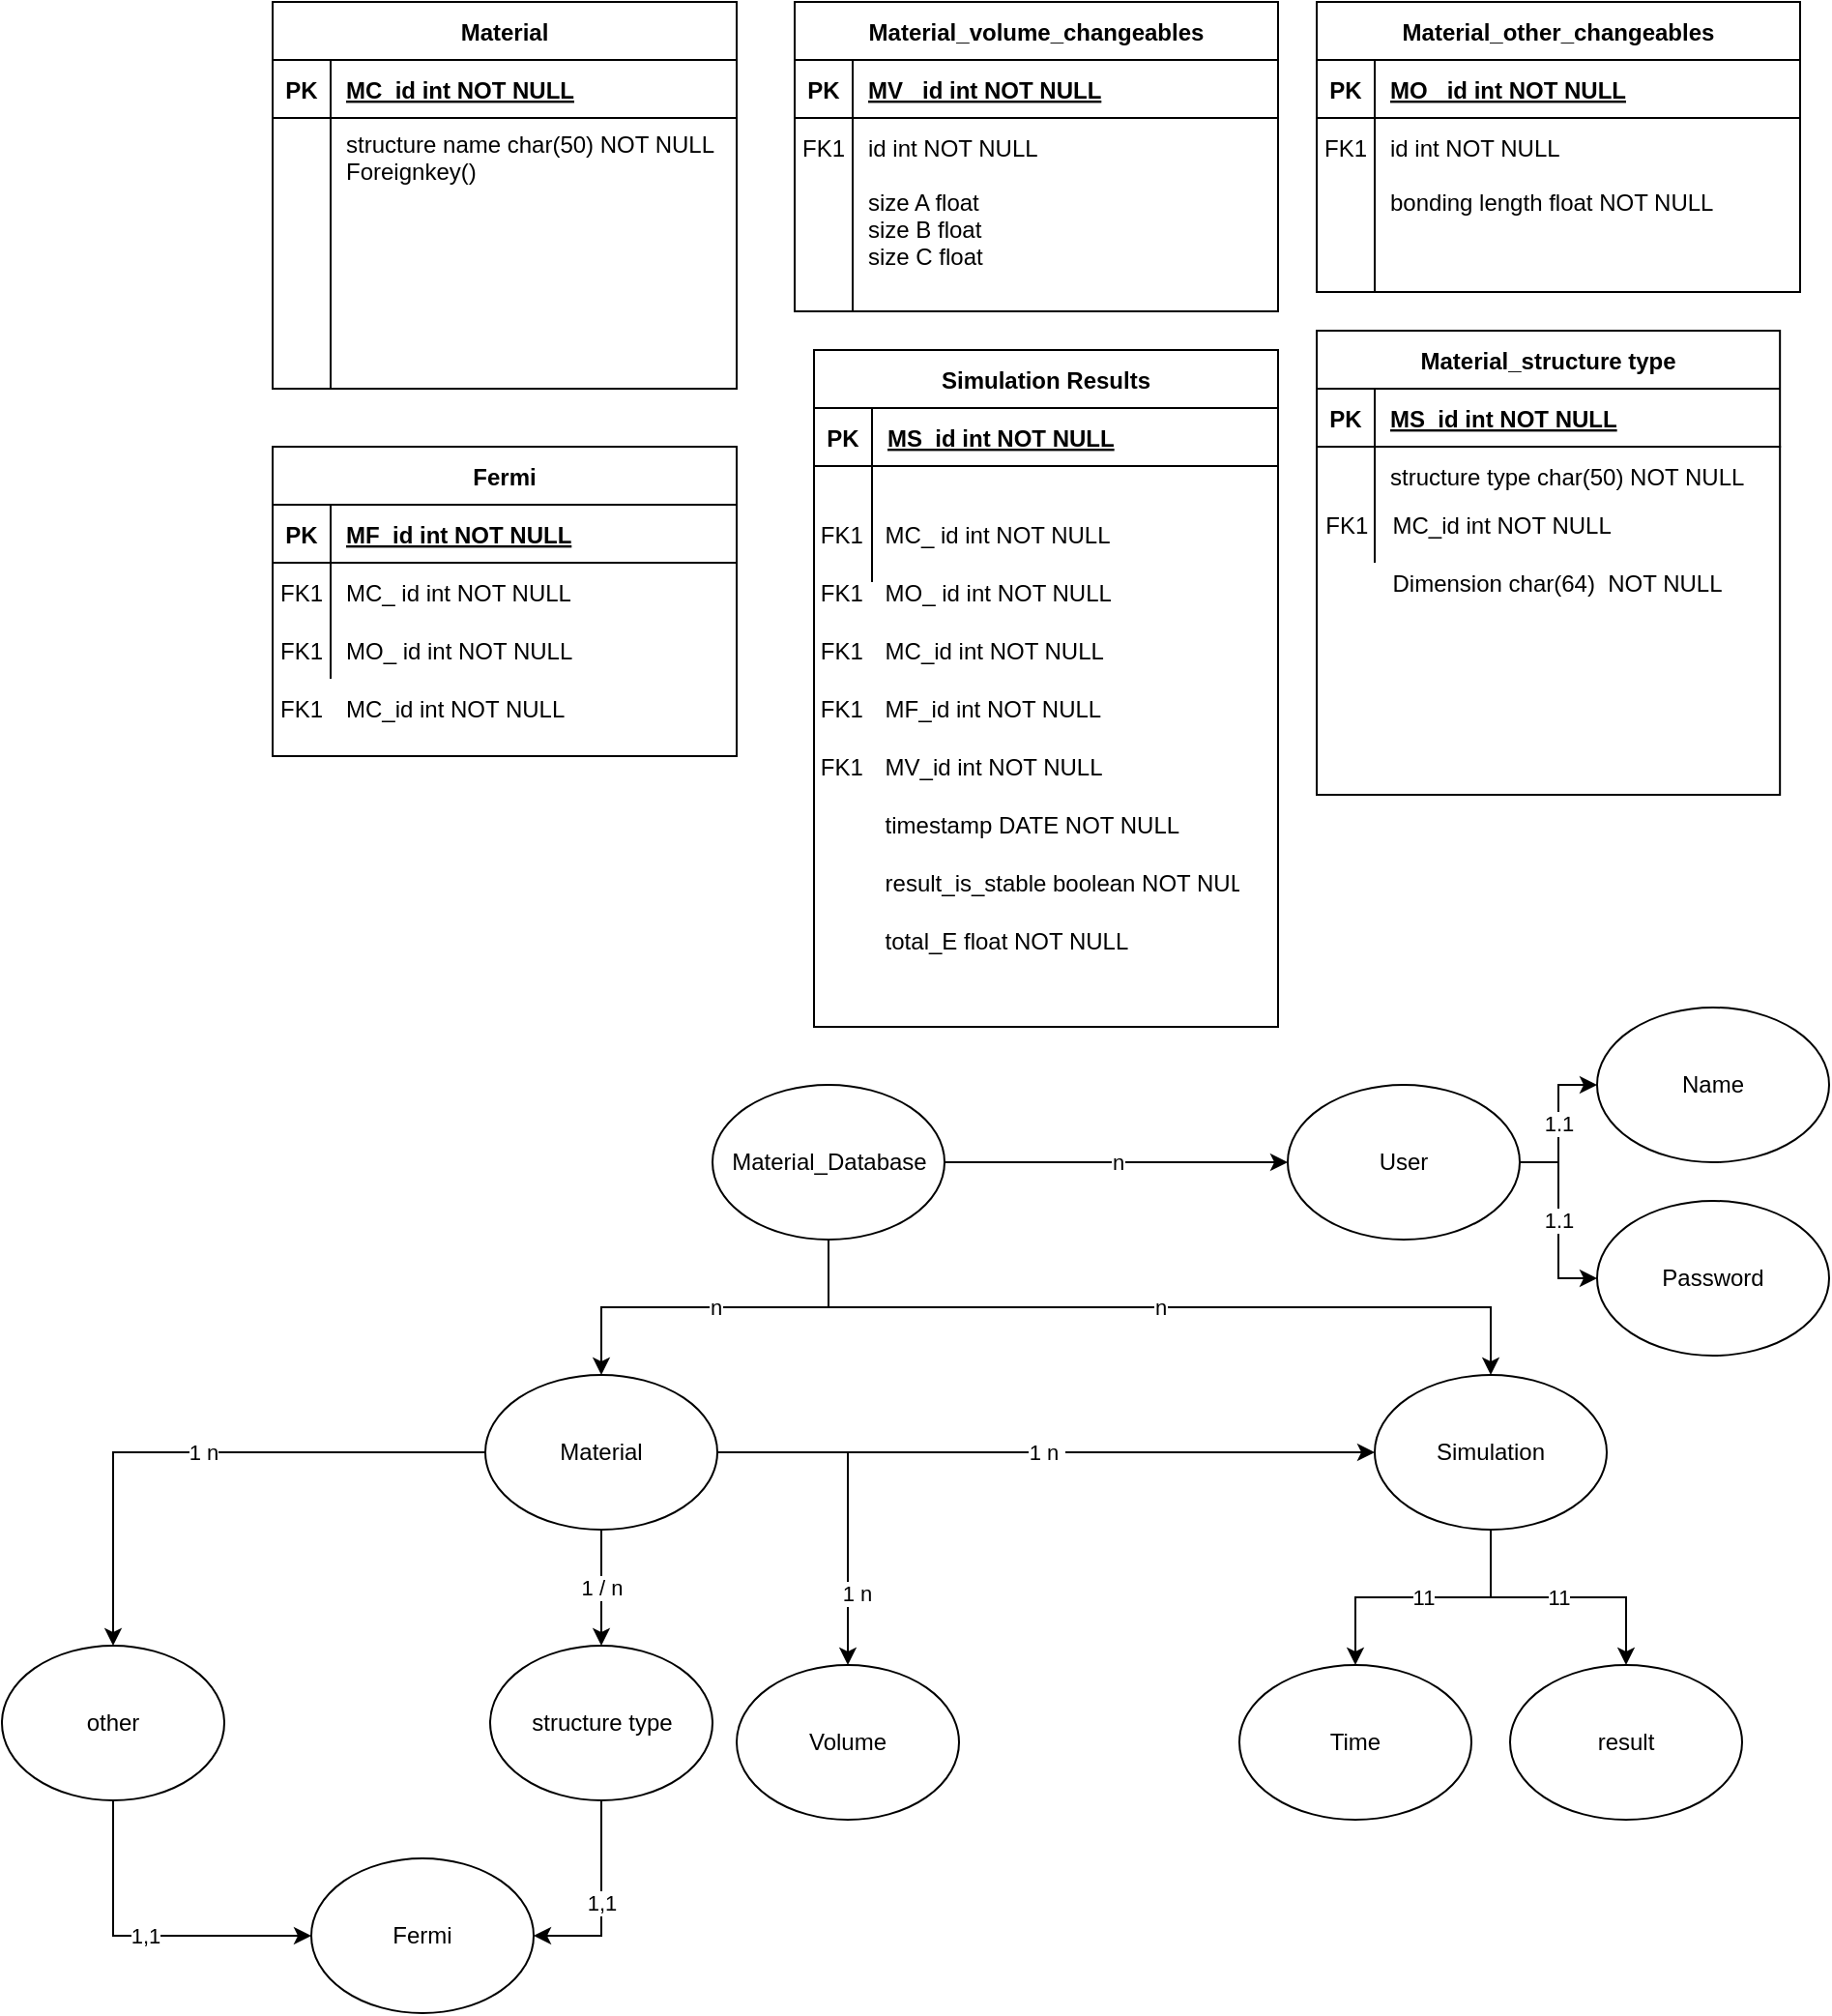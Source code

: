 <mxfile version="14.2.9" type="github">
  <diagram id="R2lEEEUBdFMjLlhIrx00" name="Page-1">
    <mxGraphModel dx="2272" dy="762" grid="1" gridSize="10" guides="1" tooltips="1" connect="1" arrows="1" fold="1" page="1" pageScale="1" pageWidth="850" pageHeight="1100" math="0" shadow="0" extFonts="Permanent Marker^https://fonts.googleapis.com/css?family=Permanent+Marker">
      <root>
        <mxCell id="0" />
        <mxCell id="1" parent="0" />
        <mxCell id="C-vyLk0tnHw3VtMMgP7b-2" value="Material_volume_changeables" style="shape=table;startSize=30;container=1;collapsible=1;childLayout=tableLayout;fixedRows=1;rowLines=0;fontStyle=1;align=center;resizeLast=1;" parent="1" vertex="1">
          <mxGeometry x="310" y="60" width="250" height="160" as="geometry" />
        </mxCell>
        <mxCell id="C-vyLk0tnHw3VtMMgP7b-3" value="" style="shape=partialRectangle;collapsible=0;dropTarget=0;pointerEvents=0;fillColor=none;points=[[0,0.5],[1,0.5]];portConstraint=eastwest;top=0;left=0;right=0;bottom=1;" parent="C-vyLk0tnHw3VtMMgP7b-2" vertex="1">
          <mxGeometry y="30" width="250" height="30" as="geometry" />
        </mxCell>
        <mxCell id="C-vyLk0tnHw3VtMMgP7b-4" value="PK" style="shape=partialRectangle;overflow=hidden;connectable=0;fillColor=none;top=0;left=0;bottom=0;right=0;fontStyle=1;" parent="C-vyLk0tnHw3VtMMgP7b-3" vertex="1">
          <mxGeometry width="30" height="30" as="geometry" />
        </mxCell>
        <mxCell id="C-vyLk0tnHw3VtMMgP7b-5" value="MV_ id int NOT NULL " style="shape=partialRectangle;overflow=hidden;connectable=0;fillColor=none;top=0;left=0;bottom=0;right=0;align=left;spacingLeft=6;fontStyle=5;" parent="C-vyLk0tnHw3VtMMgP7b-3" vertex="1">
          <mxGeometry x="30" width="220" height="30" as="geometry" />
        </mxCell>
        <mxCell id="C-vyLk0tnHw3VtMMgP7b-6" value="" style="shape=partialRectangle;collapsible=0;dropTarget=0;pointerEvents=0;fillColor=none;points=[[0,0.5],[1,0.5]];portConstraint=eastwest;top=0;left=0;right=0;bottom=0;" parent="C-vyLk0tnHw3VtMMgP7b-2" vertex="1">
          <mxGeometry y="60" width="250" height="30" as="geometry" />
        </mxCell>
        <mxCell id="C-vyLk0tnHw3VtMMgP7b-7" value="FK1" style="shape=partialRectangle;overflow=hidden;connectable=0;fillColor=none;top=0;left=0;bottom=0;right=0;" parent="C-vyLk0tnHw3VtMMgP7b-6" vertex="1">
          <mxGeometry width="30" height="30" as="geometry" />
        </mxCell>
        <mxCell id="C-vyLk0tnHw3VtMMgP7b-8" value="id int NOT NULL" style="shape=partialRectangle;overflow=hidden;connectable=0;fillColor=none;top=0;left=0;bottom=0;right=0;align=left;spacingLeft=6;" parent="C-vyLk0tnHw3VtMMgP7b-6" vertex="1">
          <mxGeometry x="30" width="220" height="30" as="geometry" />
        </mxCell>
        <mxCell id="C-vyLk0tnHw3VtMMgP7b-9" value="" style="shape=partialRectangle;collapsible=0;dropTarget=0;pointerEvents=0;fillColor=none;points=[[0,0.5],[1,0.5]];portConstraint=eastwest;top=0;left=0;right=0;bottom=0;" parent="C-vyLk0tnHw3VtMMgP7b-2" vertex="1">
          <mxGeometry y="90" width="250" height="70" as="geometry" />
        </mxCell>
        <mxCell id="C-vyLk0tnHw3VtMMgP7b-10" value="" style="shape=partialRectangle;overflow=hidden;connectable=0;fillColor=none;top=0;left=0;bottom=0;right=0;" parent="C-vyLk0tnHw3VtMMgP7b-9" vertex="1">
          <mxGeometry width="30" height="70" as="geometry" />
        </mxCell>
        <mxCell id="C-vyLk0tnHw3VtMMgP7b-11" value="size A float &#xa;size B float&#xa;size C float " style="shape=partialRectangle;overflow=hidden;connectable=0;fillColor=none;top=0;left=0;bottom=0;right=0;align=left;spacingLeft=6;verticalAlign=top;" parent="C-vyLk0tnHw3VtMMgP7b-9" vertex="1">
          <mxGeometry x="30" width="220" height="70" as="geometry" />
        </mxCell>
        <mxCell id="C-vyLk0tnHw3VtMMgP7b-13" value="Fermi" style="shape=table;startSize=30;container=1;collapsible=1;childLayout=tableLayout;fixedRows=1;rowLines=0;fontStyle=1;align=center;resizeLast=1;" parent="1" vertex="1">
          <mxGeometry x="40" y="290" width="240" height="160" as="geometry" />
        </mxCell>
        <mxCell id="C-vyLk0tnHw3VtMMgP7b-14" value="" style="shape=partialRectangle;collapsible=0;dropTarget=0;pointerEvents=0;fillColor=none;points=[[0,0.5],[1,0.5]];portConstraint=eastwest;top=0;left=0;right=0;bottom=1;" parent="C-vyLk0tnHw3VtMMgP7b-13" vertex="1">
          <mxGeometry y="30" width="240" height="30" as="geometry" />
        </mxCell>
        <mxCell id="C-vyLk0tnHw3VtMMgP7b-15" value="PK" style="shape=partialRectangle;overflow=hidden;connectable=0;fillColor=none;top=0;left=0;bottom=0;right=0;fontStyle=1;" parent="C-vyLk0tnHw3VtMMgP7b-14" vertex="1">
          <mxGeometry width="30" height="30" as="geometry" />
        </mxCell>
        <mxCell id="C-vyLk0tnHw3VtMMgP7b-16" value="MF_id int NOT NULL " style="shape=partialRectangle;overflow=hidden;connectable=0;fillColor=none;top=0;left=0;bottom=0;right=0;align=left;spacingLeft=6;fontStyle=5;" parent="C-vyLk0tnHw3VtMMgP7b-14" vertex="1">
          <mxGeometry x="30" width="210" height="30" as="geometry" />
        </mxCell>
        <mxCell id="C-vyLk0tnHw3VtMMgP7b-17" value="" style="shape=partialRectangle;collapsible=0;dropTarget=0;pointerEvents=0;fillColor=none;points=[[0,0.5],[1,0.5]];portConstraint=eastwest;top=0;left=0;right=0;bottom=0;" parent="C-vyLk0tnHw3VtMMgP7b-13" vertex="1">
          <mxGeometry y="60" width="240" height="30" as="geometry" />
        </mxCell>
        <mxCell id="C-vyLk0tnHw3VtMMgP7b-18" value="FK1" style="shape=partialRectangle;overflow=hidden;connectable=0;fillColor=none;top=0;left=0;bottom=0;right=0;" parent="C-vyLk0tnHw3VtMMgP7b-17" vertex="1">
          <mxGeometry width="30" height="30" as="geometry" />
        </mxCell>
        <mxCell id="C-vyLk0tnHw3VtMMgP7b-19" value="MC_ id int NOT NULL" style="shape=partialRectangle;overflow=hidden;connectable=0;fillColor=none;top=0;left=0;bottom=0;right=0;align=left;spacingLeft=6;" parent="C-vyLk0tnHw3VtMMgP7b-17" vertex="1">
          <mxGeometry x="30" width="210" height="30" as="geometry" />
        </mxCell>
        <mxCell id="C-vyLk0tnHw3VtMMgP7b-20" value="" style="shape=partialRectangle;collapsible=0;dropTarget=0;pointerEvents=0;fillColor=none;points=[[0,0.5],[1,0.5]];portConstraint=eastwest;top=0;left=0;right=0;bottom=0;" parent="C-vyLk0tnHw3VtMMgP7b-13" vertex="1">
          <mxGeometry y="90" width="240" height="30" as="geometry" />
        </mxCell>
        <mxCell id="C-vyLk0tnHw3VtMMgP7b-21" value="" style="shape=partialRectangle;overflow=hidden;connectable=0;fillColor=none;top=0;left=0;bottom=0;right=0;" parent="C-vyLk0tnHw3VtMMgP7b-20" vertex="1">
          <mxGeometry width="30" height="30" as="geometry" />
        </mxCell>
        <mxCell id="C-vyLk0tnHw3VtMMgP7b-22" value="MO_ id int NOT NULL" style="shape=partialRectangle;overflow=hidden;connectable=0;fillColor=none;top=0;left=0;bottom=0;right=0;align=left;spacingLeft=6;" parent="C-vyLk0tnHw3VtMMgP7b-20" vertex="1">
          <mxGeometry x="30" width="210" height="30" as="geometry" />
        </mxCell>
        <mxCell id="C-vyLk0tnHw3VtMMgP7b-23" value="Material" style="shape=table;startSize=30;container=1;collapsible=1;childLayout=tableLayout;fixedRows=1;rowLines=0;fontStyle=1;align=center;resizeLast=1;" parent="1" vertex="1">
          <mxGeometry x="40" y="60" width="240" height="200" as="geometry" />
        </mxCell>
        <mxCell id="C-vyLk0tnHw3VtMMgP7b-24" value="" style="shape=partialRectangle;collapsible=0;dropTarget=0;pointerEvents=0;fillColor=none;points=[[0,0.5],[1,0.5]];portConstraint=eastwest;top=0;left=0;right=0;bottom=1;" parent="C-vyLk0tnHw3VtMMgP7b-23" vertex="1">
          <mxGeometry y="30" width="240" height="30" as="geometry" />
        </mxCell>
        <mxCell id="C-vyLk0tnHw3VtMMgP7b-25" value="PK" style="shape=partialRectangle;overflow=hidden;connectable=0;fillColor=none;top=0;left=0;bottom=0;right=0;fontStyle=1;" parent="C-vyLk0tnHw3VtMMgP7b-24" vertex="1">
          <mxGeometry width="30" height="30" as="geometry" />
        </mxCell>
        <mxCell id="C-vyLk0tnHw3VtMMgP7b-26" value="MC_id int NOT NULL " style="shape=partialRectangle;overflow=hidden;connectable=0;fillColor=none;top=0;left=0;bottom=0;right=0;align=left;spacingLeft=6;fontStyle=5;" parent="C-vyLk0tnHw3VtMMgP7b-24" vertex="1">
          <mxGeometry x="30" width="210" height="30" as="geometry" />
        </mxCell>
        <mxCell id="C-vyLk0tnHw3VtMMgP7b-27" value="" style="shape=partialRectangle;collapsible=0;dropTarget=0;pointerEvents=0;fillColor=none;points=[[0,0.5],[1,0.5]];portConstraint=eastwest;top=0;left=0;right=0;bottom=0;" parent="C-vyLk0tnHw3VtMMgP7b-23" vertex="1">
          <mxGeometry y="60" width="240" height="140" as="geometry" />
        </mxCell>
        <mxCell id="C-vyLk0tnHw3VtMMgP7b-28" value="" style="shape=partialRectangle;overflow=hidden;connectable=0;fillColor=none;top=0;left=0;bottom=0;right=0;" parent="C-vyLk0tnHw3VtMMgP7b-27" vertex="1">
          <mxGeometry width="30" height="140" as="geometry" />
        </mxCell>
        <mxCell id="C-vyLk0tnHw3VtMMgP7b-29" value="structure name char(50) NOT NULL&#xa;Foreignkey()&#xa;&#xa;" style="shape=partialRectangle;overflow=hidden;connectable=0;fillColor=none;top=0;left=0;bottom=0;right=0;align=left;spacingLeft=6;verticalAlign=top;" parent="C-vyLk0tnHw3VtMMgP7b-27" vertex="1">
          <mxGeometry x="30" width="210" height="140" as="geometry" />
        </mxCell>
        <mxCell id="v9vL_RGr1yaiKwniNfNM-2" value="Material_other_changeables" style="shape=table;startSize=30;container=1;collapsible=1;childLayout=tableLayout;fixedRows=1;rowLines=0;fontStyle=1;align=center;resizeLast=1;" vertex="1" parent="1">
          <mxGeometry x="580" y="60" width="250" height="150" as="geometry" />
        </mxCell>
        <mxCell id="v9vL_RGr1yaiKwniNfNM-3" value="" style="shape=partialRectangle;collapsible=0;dropTarget=0;pointerEvents=0;fillColor=none;points=[[0,0.5],[1,0.5]];portConstraint=eastwest;top=0;left=0;right=0;bottom=1;" vertex="1" parent="v9vL_RGr1yaiKwniNfNM-2">
          <mxGeometry y="30" width="250" height="30" as="geometry" />
        </mxCell>
        <mxCell id="v9vL_RGr1yaiKwniNfNM-4" value="PK" style="shape=partialRectangle;overflow=hidden;connectable=0;fillColor=none;top=0;left=0;bottom=0;right=0;fontStyle=1;" vertex="1" parent="v9vL_RGr1yaiKwniNfNM-3">
          <mxGeometry width="30" height="30" as="geometry" />
        </mxCell>
        <mxCell id="v9vL_RGr1yaiKwniNfNM-5" value="MO_ id int NOT NULL " style="shape=partialRectangle;overflow=hidden;connectable=0;fillColor=none;top=0;left=0;bottom=0;right=0;align=left;spacingLeft=6;fontStyle=5;" vertex="1" parent="v9vL_RGr1yaiKwniNfNM-3">
          <mxGeometry x="30" width="220" height="30" as="geometry" />
        </mxCell>
        <mxCell id="v9vL_RGr1yaiKwniNfNM-6" value="" style="shape=partialRectangle;collapsible=0;dropTarget=0;pointerEvents=0;fillColor=none;points=[[0,0.5],[1,0.5]];portConstraint=eastwest;top=0;left=0;right=0;bottom=0;" vertex="1" parent="v9vL_RGr1yaiKwniNfNM-2">
          <mxGeometry y="60" width="250" height="30" as="geometry" />
        </mxCell>
        <mxCell id="v9vL_RGr1yaiKwniNfNM-7" value="FK1" style="shape=partialRectangle;overflow=hidden;connectable=0;fillColor=none;top=0;left=0;bottom=0;right=0;" vertex="1" parent="v9vL_RGr1yaiKwniNfNM-6">
          <mxGeometry width="30" height="30" as="geometry" />
        </mxCell>
        <mxCell id="v9vL_RGr1yaiKwniNfNM-8" value="id int NOT NULL" style="shape=partialRectangle;overflow=hidden;connectable=0;fillColor=none;top=0;left=0;bottom=0;right=0;align=left;spacingLeft=6;" vertex="1" parent="v9vL_RGr1yaiKwniNfNM-6">
          <mxGeometry x="30" width="220" height="30" as="geometry" />
        </mxCell>
        <mxCell id="v9vL_RGr1yaiKwniNfNM-9" value="" style="shape=partialRectangle;collapsible=0;dropTarget=0;pointerEvents=0;fillColor=none;points=[[0,0.5],[1,0.5]];portConstraint=eastwest;top=0;left=0;right=0;bottom=0;" vertex="1" parent="v9vL_RGr1yaiKwniNfNM-2">
          <mxGeometry y="90" width="250" height="60" as="geometry" />
        </mxCell>
        <mxCell id="v9vL_RGr1yaiKwniNfNM-10" value="" style="shape=partialRectangle;overflow=hidden;connectable=0;fillColor=none;top=0;left=0;bottom=0;right=0;" vertex="1" parent="v9vL_RGr1yaiKwniNfNM-9">
          <mxGeometry width="30" height="60" as="geometry" />
        </mxCell>
        <mxCell id="v9vL_RGr1yaiKwniNfNM-11" value="bonding length float NOT NULL" style="shape=partialRectangle;overflow=hidden;connectable=0;fillColor=none;top=0;left=0;bottom=0;right=0;align=left;spacingLeft=6;verticalAlign=top;" vertex="1" parent="v9vL_RGr1yaiKwniNfNM-9">
          <mxGeometry x="30" width="220" height="60" as="geometry" />
        </mxCell>
        <mxCell id="v9vL_RGr1yaiKwniNfNM-13" value="" style="shape=partialRectangle;collapsible=0;dropTarget=0;pointerEvents=0;fillColor=none;points=[[0,0.5],[1,0.5]];portConstraint=eastwest;top=0;left=0;right=0;bottom=0;" vertex="1" parent="1">
          <mxGeometry x="40" y="410" width="250" height="30" as="geometry" />
        </mxCell>
        <mxCell id="v9vL_RGr1yaiKwniNfNM-14" value="" style="shape=partialRectangle;overflow=hidden;connectable=0;fillColor=none;top=0;left=0;bottom=0;right=0;" vertex="1" parent="v9vL_RGr1yaiKwniNfNM-13">
          <mxGeometry width="30" height="30" as="geometry" />
        </mxCell>
        <mxCell id="v9vL_RGr1yaiKwniNfNM-15" value="MC_id int NOT NULL" style="shape=partialRectangle;overflow=hidden;connectable=0;fillColor=none;top=0;left=0;bottom=0;right=0;align=left;spacingLeft=6;" vertex="1" parent="v9vL_RGr1yaiKwniNfNM-13">
          <mxGeometry x="30" width="220" height="30" as="geometry" />
        </mxCell>
        <mxCell id="v9vL_RGr1yaiKwniNfNM-16" value="FK1" style="shape=partialRectangle;overflow=hidden;connectable=0;fillColor=none;top=0;left=0;bottom=0;right=0;" vertex="1" parent="1">
          <mxGeometry x="40" y="380" width="30" height="30" as="geometry" />
        </mxCell>
        <mxCell id="v9vL_RGr1yaiKwniNfNM-17" value="FK1" style="shape=partialRectangle;overflow=hidden;connectable=0;fillColor=none;top=0;left=0;bottom=0;right=0;" vertex="1" parent="1">
          <mxGeometry x="40" y="410" width="30" height="30" as="geometry" />
        </mxCell>
        <mxCell id="v9vL_RGr1yaiKwniNfNM-84" value="" style="shape=partialRectangle;overflow=hidden;connectable=0;fillColor=none;top=0;left=0;bottom=0;right=0;" vertex="1" parent="1">
          <mxGeometry x="320" y="520" width="30" height="30" as="geometry" />
        </mxCell>
        <mxCell id="v9vL_RGr1yaiKwniNfNM-88" value="" style="shape=partialRectangle;overflow=hidden;connectable=0;fillColor=none;top=0;left=0;bottom=0;right=0;" vertex="1" parent="1">
          <mxGeometry x="320" y="550" width="30" height="30" as="geometry" />
        </mxCell>
        <mxCell id="v9vL_RGr1yaiKwniNfNM-93" value="" style="group" vertex="1" connectable="0" parent="1">
          <mxGeometry x="580" y="230" width="250" height="240" as="geometry" />
        </mxCell>
        <mxCell id="v9vL_RGr1yaiKwniNfNM-95" value="" style="group" vertex="1" connectable="0" parent="v9vL_RGr1yaiKwniNfNM-93">
          <mxGeometry width="250.0" height="240" as="geometry" />
        </mxCell>
        <mxCell id="v9vL_RGr1yaiKwniNfNM-18" value="Material_structure type" style="shape=table;startSize=30;container=1;collapsible=1;childLayout=tableLayout;fixedRows=1;rowLines=0;fontStyle=1;align=center;resizeLast=1;" vertex="1" parent="v9vL_RGr1yaiKwniNfNM-95">
          <mxGeometry width="239.583" height="240" as="geometry">
            <mxRectangle width="160" height="30" as="alternateBounds" />
          </mxGeometry>
        </mxCell>
        <mxCell id="v9vL_RGr1yaiKwniNfNM-19" value="" style="shape=partialRectangle;collapsible=0;dropTarget=0;pointerEvents=0;fillColor=none;points=[[0,0.5],[1,0.5]];portConstraint=eastwest;top=0;left=0;right=0;bottom=1;" vertex="1" parent="v9vL_RGr1yaiKwniNfNM-18">
          <mxGeometry y="30" width="239.583" height="30" as="geometry" />
        </mxCell>
        <mxCell id="v9vL_RGr1yaiKwniNfNM-20" value="PK" style="shape=partialRectangle;overflow=hidden;connectable=0;fillColor=none;top=0;left=0;bottom=0;right=0;fontStyle=1;" vertex="1" parent="v9vL_RGr1yaiKwniNfNM-19">
          <mxGeometry width="30" height="30" as="geometry" />
        </mxCell>
        <mxCell id="v9vL_RGr1yaiKwniNfNM-21" value="MS_id int NOT NULL " style="shape=partialRectangle;overflow=hidden;connectable=0;fillColor=none;top=0;left=0;bottom=0;right=0;align=left;spacingLeft=6;fontStyle=5;" vertex="1" parent="v9vL_RGr1yaiKwniNfNM-19">
          <mxGeometry x="30" width="209.583" height="30" as="geometry" />
        </mxCell>
        <mxCell id="v9vL_RGr1yaiKwniNfNM-22" value="" style="shape=partialRectangle;collapsible=0;dropTarget=0;pointerEvents=0;fillColor=none;points=[[0,0.5],[1,0.5]];portConstraint=eastwest;top=0;left=0;right=0;bottom=0;" vertex="1" parent="v9vL_RGr1yaiKwniNfNM-18">
          <mxGeometry y="60" width="239.583" height="30" as="geometry" />
        </mxCell>
        <mxCell id="v9vL_RGr1yaiKwniNfNM-23" value="" style="shape=partialRectangle;overflow=hidden;connectable=0;fillColor=none;top=0;left=0;bottom=0;right=0;" vertex="1" parent="v9vL_RGr1yaiKwniNfNM-22">
          <mxGeometry width="30" height="30" as="geometry" />
        </mxCell>
        <mxCell id="v9vL_RGr1yaiKwniNfNM-24" value="structure type char(50) NOT NULL" style="shape=partialRectangle;overflow=hidden;connectable=0;fillColor=none;top=0;left=0;bottom=0;right=0;align=left;spacingLeft=6;" vertex="1" parent="v9vL_RGr1yaiKwniNfNM-22">
          <mxGeometry x="30" width="209.583" height="30" as="geometry" />
        </mxCell>
        <mxCell id="v9vL_RGr1yaiKwniNfNM-25" value="" style="shape=partialRectangle;collapsible=0;dropTarget=0;pointerEvents=0;fillColor=none;points=[[0,0.5],[1,0.5]];portConstraint=eastwest;top=0;left=0;right=0;bottom=0;" vertex="1" parent="v9vL_RGr1yaiKwniNfNM-18">
          <mxGeometry y="90" width="239.583" height="30" as="geometry" />
        </mxCell>
        <mxCell id="v9vL_RGr1yaiKwniNfNM-26" value="" style="shape=partialRectangle;overflow=hidden;connectable=0;fillColor=none;top=0;left=0;bottom=0;right=0;" vertex="1" parent="v9vL_RGr1yaiKwniNfNM-25">
          <mxGeometry width="30" height="30" as="geometry" />
        </mxCell>
        <mxCell id="v9vL_RGr1yaiKwniNfNM-27" value="" style="shape=partialRectangle;overflow=hidden;connectable=0;fillColor=none;top=0;left=0;bottom=0;right=0;align=left;spacingLeft=6;" vertex="1" parent="v9vL_RGr1yaiKwniNfNM-25">
          <mxGeometry x="30" width="209.583" height="30" as="geometry" />
        </mxCell>
        <mxCell id="v9vL_RGr1yaiKwniNfNM-94" value="" style="group" vertex="1" connectable="0" parent="v9vL_RGr1yaiKwniNfNM-95">
          <mxGeometry y="85" width="250.0" height="60" as="geometry" />
        </mxCell>
        <mxCell id="v9vL_RGr1yaiKwniNfNM-28" value="" style="shape=partialRectangle;collapsible=0;dropTarget=0;pointerEvents=0;fillColor=none;points=[[0,0.5],[1,0.5]];portConstraint=eastwest;top=0;left=0;right=0;bottom=0;" vertex="1" parent="v9vL_RGr1yaiKwniNfNM-94">
          <mxGeometry width="250.0" height="30" as="geometry" />
        </mxCell>
        <mxCell id="v9vL_RGr1yaiKwniNfNM-29" value="FK1" style="shape=partialRectangle;overflow=hidden;connectable=0;fillColor=none;top=0;left=0;bottom=0;right=0;" vertex="1" parent="v9vL_RGr1yaiKwniNfNM-28">
          <mxGeometry width="31.25" height="30" as="geometry" />
        </mxCell>
        <mxCell id="v9vL_RGr1yaiKwniNfNM-30" value="MC_id int NOT NULL" style="shape=partialRectangle;overflow=hidden;connectable=0;fillColor=none;top=0;left=0;bottom=0;right=0;align=left;spacingLeft=6;" vertex="1" parent="v9vL_RGr1yaiKwniNfNM-28">
          <mxGeometry x="31.25" width="218.75" height="30" as="geometry" />
        </mxCell>
        <mxCell id="v9vL_RGr1yaiKwniNfNM-31" value="" style="shape=partialRectangle;collapsible=0;dropTarget=0;pointerEvents=0;fillColor=none;points=[[0,0.5],[1,0.5]];portConstraint=eastwest;top=0;left=0;right=0;bottom=0;" vertex="1" parent="v9vL_RGr1yaiKwniNfNM-94">
          <mxGeometry y="30" width="250.0" height="30" as="geometry" />
        </mxCell>
        <mxCell id="v9vL_RGr1yaiKwniNfNM-32" value="" style="shape=partialRectangle;overflow=hidden;connectable=0;fillColor=none;top=0;left=0;bottom=0;right=0;" vertex="1" parent="v9vL_RGr1yaiKwniNfNM-31">
          <mxGeometry width="31.25" height="30" as="geometry" />
        </mxCell>
        <mxCell id="v9vL_RGr1yaiKwniNfNM-33" value="Dimension char(64)  NOT NULL" style="shape=partialRectangle;overflow=hidden;connectable=0;fillColor=none;top=0;left=0;bottom=0;right=0;align=left;spacingLeft=6;" vertex="1" parent="v9vL_RGr1yaiKwniNfNM-31">
          <mxGeometry x="31.25" width="218.75" height="30" as="geometry" />
        </mxCell>
        <mxCell id="v9vL_RGr1yaiKwniNfNM-104" value="" style="group" vertex="1" connectable="0" parent="1">
          <mxGeometry x="320" y="240" width="240" height="350" as="geometry" />
        </mxCell>
        <mxCell id="v9vL_RGr1yaiKwniNfNM-50" value="Simulation Results" style="shape=table;startSize=30;container=1;collapsible=1;childLayout=tableLayout;fixedRows=1;rowLines=0;fontStyle=1;align=center;resizeLast=1;" vertex="1" parent="v9vL_RGr1yaiKwniNfNM-104">
          <mxGeometry width="240" height="350" as="geometry" />
        </mxCell>
        <mxCell id="v9vL_RGr1yaiKwniNfNM-51" value="" style="shape=partialRectangle;collapsible=0;dropTarget=0;pointerEvents=0;fillColor=none;points=[[0,0.5],[1,0.5]];portConstraint=eastwest;top=0;left=0;right=0;bottom=1;" vertex="1" parent="v9vL_RGr1yaiKwniNfNM-50">
          <mxGeometry y="30" width="240" height="30" as="geometry" />
        </mxCell>
        <mxCell id="v9vL_RGr1yaiKwniNfNM-52" value="PK" style="shape=partialRectangle;overflow=hidden;connectable=0;fillColor=none;top=0;left=0;bottom=0;right=0;fontStyle=1;" vertex="1" parent="v9vL_RGr1yaiKwniNfNM-51">
          <mxGeometry width="30" height="30" as="geometry" />
        </mxCell>
        <mxCell id="v9vL_RGr1yaiKwniNfNM-53" value="MS_id int NOT NULL " style="shape=partialRectangle;overflow=hidden;connectable=0;fillColor=none;top=0;left=0;bottom=0;right=0;align=left;spacingLeft=6;fontStyle=5;" vertex="1" parent="v9vL_RGr1yaiKwniNfNM-51">
          <mxGeometry x="30" width="210" height="30" as="geometry" />
        </mxCell>
        <mxCell id="v9vL_RGr1yaiKwniNfNM-54" value="" style="shape=partialRectangle;collapsible=0;dropTarget=0;pointerEvents=0;fillColor=none;points=[[0,0.5],[1,0.5]];portConstraint=eastwest;top=0;left=0;right=0;bottom=0;" vertex="1" parent="v9vL_RGr1yaiKwniNfNM-50">
          <mxGeometry y="60" width="240" height="30" as="geometry" />
        </mxCell>
        <mxCell id="v9vL_RGr1yaiKwniNfNM-55" value="" style="shape=partialRectangle;overflow=hidden;connectable=0;fillColor=none;top=0;left=0;bottom=0;right=0;" vertex="1" parent="v9vL_RGr1yaiKwniNfNM-54">
          <mxGeometry width="30" height="30" as="geometry" />
        </mxCell>
        <mxCell id="v9vL_RGr1yaiKwniNfNM-56" value="" style="shape=partialRectangle;overflow=hidden;connectable=0;fillColor=none;top=0;left=0;bottom=0;right=0;align=left;spacingLeft=6;" vertex="1" parent="v9vL_RGr1yaiKwniNfNM-54">
          <mxGeometry x="30" width="210" height="30" as="geometry" />
        </mxCell>
        <mxCell id="v9vL_RGr1yaiKwniNfNM-57" value="" style="shape=partialRectangle;collapsible=0;dropTarget=0;pointerEvents=0;fillColor=none;points=[[0,0.5],[1,0.5]];portConstraint=eastwest;top=0;left=0;right=0;bottom=0;" vertex="1" parent="v9vL_RGr1yaiKwniNfNM-50">
          <mxGeometry y="90" width="240" height="30" as="geometry" />
        </mxCell>
        <mxCell id="v9vL_RGr1yaiKwniNfNM-58" value="" style="shape=partialRectangle;overflow=hidden;connectable=0;fillColor=none;top=0;left=0;bottom=0;right=0;" vertex="1" parent="v9vL_RGr1yaiKwniNfNM-57">
          <mxGeometry width="30" height="30" as="geometry" />
        </mxCell>
        <mxCell id="v9vL_RGr1yaiKwniNfNM-59" value="" style="shape=partialRectangle;overflow=hidden;connectable=0;fillColor=none;top=0;left=0;bottom=0;right=0;align=left;spacingLeft=6;" vertex="1" parent="v9vL_RGr1yaiKwniNfNM-57">
          <mxGeometry x="30" width="210" height="30" as="geometry" />
        </mxCell>
        <mxCell id="v9vL_RGr1yaiKwniNfNM-103" value="" style="group" vertex="1" connectable="0" parent="v9vL_RGr1yaiKwniNfNM-104">
          <mxGeometry y="80" width="240.0" height="240" as="geometry" />
        </mxCell>
        <mxCell id="v9vL_RGr1yaiKwniNfNM-99" value="" style="group" vertex="1" connectable="0" parent="v9vL_RGr1yaiKwniNfNM-103">
          <mxGeometry y="90" width="240.0" height="150" as="geometry" />
        </mxCell>
        <mxCell id="v9vL_RGr1yaiKwniNfNM-100" value="" style="group" vertex="1" connectable="0" parent="v9vL_RGr1yaiKwniNfNM-99">
          <mxGeometry width="240.0" height="150" as="geometry" />
        </mxCell>
        <mxCell id="v9vL_RGr1yaiKwniNfNM-77" value="" style="shape=partialRectangle;collapsible=0;dropTarget=0;pointerEvents=0;fillColor=none;points=[[0,0.5],[1,0.5]];portConstraint=eastwest;top=0;left=0;right=0;bottom=0;" vertex="1" parent="v9vL_RGr1yaiKwniNfNM-100">
          <mxGeometry width="240.0" height="30" as="geometry" />
        </mxCell>
        <mxCell id="v9vL_RGr1yaiKwniNfNM-79" value="MF_id int NOT NULL" style="shape=partialRectangle;overflow=hidden;connectable=0;fillColor=none;top=0;left=0;bottom=0;right=0;align=left;spacingLeft=6;" vertex="1" parent="v9vL_RGr1yaiKwniNfNM-77">
          <mxGeometry x="28.8" width="211.2" height="30" as="geometry" />
        </mxCell>
        <mxCell id="v9vL_RGr1yaiKwniNfNM-98" value="" style="group" vertex="1" connectable="0" parent="v9vL_RGr1yaiKwniNfNM-100">
          <mxGeometry y="30" width="240.0" height="120" as="geometry" />
        </mxCell>
        <mxCell id="v9vL_RGr1yaiKwniNfNM-89" value="" style="shape=partialRectangle;collapsible=0;dropTarget=0;pointerEvents=0;fillColor=none;points=[[0,0.5],[1,0.5]];portConstraint=eastwest;top=0;left=0;right=0;bottom=0;" vertex="1" parent="v9vL_RGr1yaiKwniNfNM-98">
          <mxGeometry width="240.0" height="30" as="geometry" />
        </mxCell>
        <mxCell id="v9vL_RGr1yaiKwniNfNM-91" value="MV_id int NOT NULL" style="shape=partialRectangle;overflow=hidden;connectable=0;fillColor=none;top=0;left=0;bottom=0;right=0;align=left;spacingLeft=6;" vertex="1" parent="v9vL_RGr1yaiKwniNfNM-89">
          <mxGeometry x="28.8" width="211.2" height="30" as="geometry" />
        </mxCell>
        <mxCell id="v9vL_RGr1yaiKwniNfNM-97" value="" style="group" vertex="1" connectable="0" parent="v9vL_RGr1yaiKwniNfNM-98">
          <mxGeometry y="30" width="240.0" height="90" as="geometry" />
        </mxCell>
        <mxCell id="v9vL_RGr1yaiKwniNfNM-81" value="" style="shape=partialRectangle;collapsible=0;dropTarget=0;pointerEvents=0;fillColor=none;points=[[0,0.5],[1,0.5]];portConstraint=eastwest;top=0;left=0;right=0;bottom=0;" vertex="1" parent="v9vL_RGr1yaiKwniNfNM-97">
          <mxGeometry width="240.0" height="30" as="geometry" />
        </mxCell>
        <mxCell id="v9vL_RGr1yaiKwniNfNM-83" value="timestamp DATE NOT NULL" style="shape=partialRectangle;overflow=hidden;connectable=0;fillColor=none;top=0;left=0;bottom=0;right=0;align=left;spacingLeft=6;" vertex="1" parent="v9vL_RGr1yaiKwniNfNM-81">
          <mxGeometry x="28.8" width="211.2" height="30" as="geometry" />
        </mxCell>
        <mxCell id="v9vL_RGr1yaiKwniNfNM-96" value="" style="group" vertex="1" connectable="0" parent="v9vL_RGr1yaiKwniNfNM-97">
          <mxGeometry y="30" width="240.0" height="60" as="geometry" />
        </mxCell>
        <mxCell id="v9vL_RGr1yaiKwniNfNM-85" value="" style="shape=partialRectangle;collapsible=0;dropTarget=0;pointerEvents=0;fillColor=none;points=[[0,0.5],[1,0.5]];portConstraint=eastwest;top=0;left=0;right=0;bottom=0;" vertex="1" parent="v9vL_RGr1yaiKwniNfNM-96">
          <mxGeometry width="240.0" height="30" as="geometry" />
        </mxCell>
        <mxCell id="v9vL_RGr1yaiKwniNfNM-86" value="" style="shape=partialRectangle;overflow=hidden;connectable=0;fillColor=none;top=0;left=0;bottom=0;right=0;" vertex="1" parent="v9vL_RGr1yaiKwniNfNM-85">
          <mxGeometry width="28.8" height="30" as="geometry" />
        </mxCell>
        <mxCell id="v9vL_RGr1yaiKwniNfNM-87" value="result_is_stable boolean NOT NULL" style="shape=partialRectangle;overflow=hidden;connectable=0;fillColor=none;top=0;left=0;bottom=0;right=0;align=left;spacingLeft=6;" vertex="1" parent="v9vL_RGr1yaiKwniNfNM-85">
          <mxGeometry x="28.8" width="192" height="30" as="geometry" />
        </mxCell>
        <mxCell id="v9vL_RGr1yaiKwniNfNM-92" value="total_E float NOT NULL" style="shape=partialRectangle;overflow=hidden;connectable=0;fillColor=none;top=0;left=0;bottom=0;right=0;align=left;spacingLeft=6;" vertex="1" parent="v9vL_RGr1yaiKwniNfNM-96">
          <mxGeometry x="28.8" y="30" width="211.2" height="30" as="geometry" />
        </mxCell>
        <mxCell id="v9vL_RGr1yaiKwniNfNM-75" value="FK1" style="shape=partialRectangle;overflow=hidden;connectable=0;fillColor=none;top=0;left=0;bottom=0;right=0;" vertex="1" parent="v9vL_RGr1yaiKwniNfNM-100">
          <mxGeometry width="28.8" height="30" as="geometry" />
        </mxCell>
        <mxCell id="v9vL_RGr1yaiKwniNfNM-80" value="FK1" style="shape=partialRectangle;overflow=hidden;connectable=0;fillColor=none;top=0;left=0;bottom=0;right=0;" vertex="1" parent="v9vL_RGr1yaiKwniNfNM-100">
          <mxGeometry y="30" width="28.8" height="30" as="geometry" />
        </mxCell>
        <mxCell id="v9vL_RGr1yaiKwniNfNM-102" value="" style="group" vertex="1" connectable="0" parent="v9vL_RGr1yaiKwniNfNM-103">
          <mxGeometry width="240.0" height="90" as="geometry" />
        </mxCell>
        <mxCell id="v9vL_RGr1yaiKwniNfNM-66" value="" style="shape=partialRectangle;collapsible=0;dropTarget=0;pointerEvents=0;fillColor=none;points=[[0,0.5],[1,0.5]];portConstraint=eastwest;top=0;left=0;right=0;bottom=0;" vertex="1" parent="v9vL_RGr1yaiKwniNfNM-102">
          <mxGeometry width="230.4" height="30" as="geometry" />
        </mxCell>
        <mxCell id="v9vL_RGr1yaiKwniNfNM-67" value="FK1" style="shape=partialRectangle;overflow=hidden;connectable=0;fillColor=none;top=0;left=0;bottom=0;right=0;" vertex="1" parent="v9vL_RGr1yaiKwniNfNM-66">
          <mxGeometry width="28.8" height="30" as="geometry" />
        </mxCell>
        <mxCell id="v9vL_RGr1yaiKwniNfNM-68" value="MC_ id int NOT NULL" style="shape=partialRectangle;overflow=hidden;connectable=0;fillColor=none;top=0;left=0;bottom=0;right=0;align=left;spacingLeft=6;" vertex="1" parent="v9vL_RGr1yaiKwniNfNM-66">
          <mxGeometry x="28.8" width="201.6" height="30" as="geometry" />
        </mxCell>
        <mxCell id="v9vL_RGr1yaiKwniNfNM-101" value="" style="group" vertex="1" connectable="0" parent="v9vL_RGr1yaiKwniNfNM-102">
          <mxGeometry y="30" width="240.0" height="60" as="geometry" />
        </mxCell>
        <mxCell id="v9vL_RGr1yaiKwniNfNM-69" value="" style="shape=partialRectangle;collapsible=0;dropTarget=0;pointerEvents=0;fillColor=none;points=[[0,0.5],[1,0.5]];portConstraint=eastwest;top=0;left=0;right=0;bottom=0;" vertex="1" parent="v9vL_RGr1yaiKwniNfNM-101">
          <mxGeometry width="230.4" height="30" as="geometry" />
        </mxCell>
        <mxCell id="v9vL_RGr1yaiKwniNfNM-70" value="" style="shape=partialRectangle;overflow=hidden;connectable=0;fillColor=none;top=0;left=0;bottom=0;right=0;" vertex="1" parent="v9vL_RGr1yaiKwniNfNM-69">
          <mxGeometry width="28.8" height="30" as="geometry" />
        </mxCell>
        <mxCell id="v9vL_RGr1yaiKwniNfNM-71" value="MO_ id int NOT NULL" style="shape=partialRectangle;overflow=hidden;connectable=0;fillColor=none;top=0;left=0;bottom=0;right=0;align=left;spacingLeft=6;" vertex="1" parent="v9vL_RGr1yaiKwniNfNM-69">
          <mxGeometry x="28.8" width="201.6" height="30" as="geometry" />
        </mxCell>
        <mxCell id="v9vL_RGr1yaiKwniNfNM-72" value="" style="shape=partialRectangle;collapsible=0;dropTarget=0;pointerEvents=0;fillColor=none;points=[[0,0.5],[1,0.5]];portConstraint=eastwest;top=0;left=0;right=0;bottom=0;" vertex="1" parent="v9vL_RGr1yaiKwniNfNM-101">
          <mxGeometry y="30" width="240.0" height="30" as="geometry" />
        </mxCell>
        <mxCell id="v9vL_RGr1yaiKwniNfNM-73" value="" style="shape=partialRectangle;overflow=hidden;connectable=0;fillColor=none;top=0;left=0;bottom=0;right=0;" vertex="1" parent="v9vL_RGr1yaiKwniNfNM-72">
          <mxGeometry width="28.8" height="30" as="geometry" />
        </mxCell>
        <mxCell id="v9vL_RGr1yaiKwniNfNM-74" value="MC_id int NOT NULL" style="shape=partialRectangle;overflow=hidden;connectable=0;fillColor=none;top=0;left=0;bottom=0;right=0;align=left;spacingLeft=6;" vertex="1" parent="v9vL_RGr1yaiKwniNfNM-72">
          <mxGeometry x="28.8" width="211.2" height="30" as="geometry" />
        </mxCell>
        <mxCell id="v9vL_RGr1yaiKwniNfNM-90" value="FK1" style="shape=partialRectangle;overflow=hidden;connectable=0;fillColor=none;top=0;left=0;bottom=0;right=0;" vertex="1" parent="v9vL_RGr1yaiKwniNfNM-101">
          <mxGeometry width="28.8" height="30" as="geometry" />
        </mxCell>
        <mxCell id="v9vL_RGr1yaiKwniNfNM-76" value="FK1" style="shape=partialRectangle;overflow=hidden;connectable=0;fillColor=none;top=0;left=0;bottom=0;right=0;" vertex="1" parent="v9vL_RGr1yaiKwniNfNM-101">
          <mxGeometry y="30" width="28.8" height="30" as="geometry" />
        </mxCell>
        <mxCell id="v9vL_RGr1yaiKwniNfNM-126" value="n" style="edgeStyle=orthogonalEdgeStyle;rounded=0;orthogonalLoop=1;jettySize=auto;html=1;exitX=0.5;exitY=1;exitDx=0;exitDy=0;" edge="1" parent="1" source="v9vL_RGr1yaiKwniNfNM-105" target="v9vL_RGr1yaiKwniNfNM-106">
          <mxGeometry relative="1" as="geometry" />
        </mxCell>
        <mxCell id="v9vL_RGr1yaiKwniNfNM-127" value="n" style="edgeStyle=orthogonalEdgeStyle;rounded=0;orthogonalLoop=1;jettySize=auto;html=1;exitX=0.5;exitY=1;exitDx=0;exitDy=0;entryX=0.5;entryY=0;entryDx=0;entryDy=0;" edge="1" parent="1" source="v9vL_RGr1yaiKwniNfNM-105" target="v9vL_RGr1yaiKwniNfNM-111">
          <mxGeometry relative="1" as="geometry" />
        </mxCell>
        <mxCell id="v9vL_RGr1yaiKwniNfNM-133" value="n" style="edgeStyle=orthogonalEdgeStyle;rounded=0;orthogonalLoop=1;jettySize=auto;html=1;exitX=1;exitY=0.5;exitDx=0;exitDy=0;entryX=0;entryY=0.5;entryDx=0;entryDy=0;" edge="1" parent="1" source="v9vL_RGr1yaiKwniNfNM-105" target="v9vL_RGr1yaiKwniNfNM-132">
          <mxGeometry relative="1" as="geometry" />
        </mxCell>
        <mxCell id="v9vL_RGr1yaiKwniNfNM-105" value="Material_Database" style="ellipse;whiteSpace=wrap;html=1;" vertex="1" parent="1">
          <mxGeometry x="267.5" y="620" width="120" height="80" as="geometry" />
        </mxCell>
        <mxCell id="v9vL_RGr1yaiKwniNfNM-113" value="1 n&amp;nbsp;" style="edgeStyle=orthogonalEdgeStyle;rounded=0;orthogonalLoop=1;jettySize=auto;html=1;exitX=1;exitY=0.5;exitDx=0;exitDy=0;entryX=0;entryY=0.5;entryDx=0;entryDy=0;" edge="1" parent="1" source="v9vL_RGr1yaiKwniNfNM-106" target="v9vL_RGr1yaiKwniNfNM-111">
          <mxGeometry relative="1" as="geometry" />
        </mxCell>
        <mxCell id="v9vL_RGr1yaiKwniNfNM-115" value="1 n" style="edgeStyle=orthogonalEdgeStyle;rounded=0;orthogonalLoop=1;jettySize=auto;html=1;exitX=0;exitY=0.5;exitDx=0;exitDy=0;entryX=0.5;entryY=0;entryDx=0;entryDy=0;" edge="1" parent="1" source="v9vL_RGr1yaiKwniNfNM-106" target="v9vL_RGr1yaiKwniNfNM-109">
          <mxGeometry relative="1" as="geometry" />
        </mxCell>
        <mxCell id="v9vL_RGr1yaiKwniNfNM-130" value="1 / n" style="edgeStyle=orthogonalEdgeStyle;rounded=0;orthogonalLoop=1;jettySize=auto;html=1;exitX=0.5;exitY=1;exitDx=0;exitDy=0;entryX=0.5;entryY=0;entryDx=0;entryDy=0;" edge="1" parent="1" source="v9vL_RGr1yaiKwniNfNM-106" target="v9vL_RGr1yaiKwniNfNM-110">
          <mxGeometry relative="1" as="geometry" />
        </mxCell>
        <mxCell id="v9vL_RGr1yaiKwniNfNM-140" style="edgeStyle=orthogonalEdgeStyle;rounded=0;orthogonalLoop=1;jettySize=auto;html=1;exitX=1;exitY=0.5;exitDx=0;exitDy=0;entryX=0.5;entryY=0;entryDx=0;entryDy=0;" edge="1" parent="1" source="v9vL_RGr1yaiKwniNfNM-106" target="v9vL_RGr1yaiKwniNfNM-107">
          <mxGeometry relative="1" as="geometry" />
        </mxCell>
        <mxCell id="v9vL_RGr1yaiKwniNfNM-141" value="1 n" style="edgeLabel;html=1;align=center;verticalAlign=middle;resizable=0;points=[];" vertex="1" connectable="0" parent="v9vL_RGr1yaiKwniNfNM-140">
          <mxGeometry x="0.572" y="4" relative="1" as="geometry">
            <mxPoint y="1" as="offset" />
          </mxGeometry>
        </mxCell>
        <mxCell id="v9vL_RGr1yaiKwniNfNM-106" value="Material" style="ellipse;whiteSpace=wrap;html=1;" vertex="1" parent="1">
          <mxGeometry x="150" y="770" width="120" height="80" as="geometry" />
        </mxCell>
        <mxCell id="v9vL_RGr1yaiKwniNfNM-107" value="Volume&lt;span style=&quot;color: rgba(0 , 0 , 0 , 0) ; font-family: monospace ; font-size: 0px&quot;&gt;%3CmxGraphModel%3E%3Croot%3E%3CmxCell%20id%3D%220%22%2F%3E%3CmxCell%20id%3D%221%22%20parent%3D%220%22%2F%3E%3CmxCell%20id%3D%222%22%20value%3D%22Material%22%20style%3D%22ellipse%3BwhiteSpace%3Dwrap%3Bhtml%3D1%3B%22%20vertex%3D%221%22%20parent%3D%221%22%3E%3CmxGeometry%20x%3D%22375%22%20y%3D%22670%22%20width%3D%22120%22%20height%3D%2280%22%20as%3D%22geometry%22%2F%3E%3C%2FmxCell%3E%3C%2Froot%3E%3C%2FmxGraphModel%3E&lt;/span&gt;" style="ellipse;whiteSpace=wrap;html=1;" vertex="1" parent="1">
          <mxGeometry x="280" y="920" width="115" height="80" as="geometry" />
        </mxCell>
        <mxCell id="v9vL_RGr1yaiKwniNfNM-108" value="Fermi" style="ellipse;whiteSpace=wrap;html=1;" vertex="1" parent="1">
          <mxGeometry x="60" y="1020" width="115" height="80" as="geometry" />
        </mxCell>
        <mxCell id="v9vL_RGr1yaiKwniNfNM-117" value="1,1" style="edgeStyle=orthogonalEdgeStyle;rounded=0;orthogonalLoop=1;jettySize=auto;html=1;exitX=0.5;exitY=1;exitDx=0;exitDy=0;entryX=0;entryY=0.5;entryDx=0;entryDy=0;" edge="1" parent="1" source="v9vL_RGr1yaiKwniNfNM-109" target="v9vL_RGr1yaiKwniNfNM-108">
          <mxGeometry relative="1" as="geometry" />
        </mxCell>
        <mxCell id="v9vL_RGr1yaiKwniNfNM-109" value="other" style="ellipse;whiteSpace=wrap;html=1;" vertex="1" parent="1">
          <mxGeometry x="-100" y="910" width="115" height="80" as="geometry" />
        </mxCell>
        <mxCell id="v9vL_RGr1yaiKwniNfNM-118" value="1,1" style="edgeStyle=orthogonalEdgeStyle;rounded=0;orthogonalLoop=1;jettySize=auto;html=1;exitX=0.5;exitY=1;exitDx=0;exitDy=0;entryX=1;entryY=0.5;entryDx=0;entryDy=0;" edge="1" parent="1" source="v9vL_RGr1yaiKwniNfNM-110" target="v9vL_RGr1yaiKwniNfNM-108">
          <mxGeometry relative="1" as="geometry">
            <mxPoint x="235" y="1040" as="targetPoint" />
          </mxGeometry>
        </mxCell>
        <mxCell id="v9vL_RGr1yaiKwniNfNM-110" value="structure type" style="ellipse;whiteSpace=wrap;html=1;" vertex="1" parent="1">
          <mxGeometry x="152.5" y="910" width="115" height="80" as="geometry" />
        </mxCell>
        <mxCell id="v9vL_RGr1yaiKwniNfNM-124" value="11" style="edgeStyle=orthogonalEdgeStyle;rounded=0;orthogonalLoop=1;jettySize=auto;html=1;exitX=0.5;exitY=1;exitDx=0;exitDy=0;entryX=0.5;entryY=0;entryDx=0;entryDy=0;" edge="1" parent="1" source="v9vL_RGr1yaiKwniNfNM-111" target="v9vL_RGr1yaiKwniNfNM-119">
          <mxGeometry relative="1" as="geometry" />
        </mxCell>
        <mxCell id="v9vL_RGr1yaiKwniNfNM-125" value="11" style="edgeStyle=orthogonalEdgeStyle;rounded=0;orthogonalLoop=1;jettySize=auto;html=1;exitX=0.5;exitY=1;exitDx=0;exitDy=0;entryX=0.5;entryY=0;entryDx=0;entryDy=0;" edge="1" parent="1" source="v9vL_RGr1yaiKwniNfNM-111" target="v9vL_RGr1yaiKwniNfNM-120">
          <mxGeometry relative="1" as="geometry" />
        </mxCell>
        <mxCell id="v9vL_RGr1yaiKwniNfNM-111" value="Simulation" style="ellipse;whiteSpace=wrap;html=1;" vertex="1" parent="1">
          <mxGeometry x="610" y="770" width="120" height="80" as="geometry" />
        </mxCell>
        <mxCell id="v9vL_RGr1yaiKwniNfNM-119" value="Time" style="ellipse;whiteSpace=wrap;html=1;" vertex="1" parent="1">
          <mxGeometry x="540" y="920" width="120" height="80" as="geometry" />
        </mxCell>
        <mxCell id="v9vL_RGr1yaiKwniNfNM-120" value="result" style="ellipse;whiteSpace=wrap;html=1;" vertex="1" parent="1">
          <mxGeometry x="680" y="920" width="120" height="80" as="geometry" />
        </mxCell>
        <mxCell id="v9vL_RGr1yaiKwniNfNM-137" value="1.1" style="edgeStyle=orthogonalEdgeStyle;rounded=0;orthogonalLoop=1;jettySize=auto;html=1;exitX=1;exitY=0.5;exitDx=0;exitDy=0;" edge="1" parent="1" source="v9vL_RGr1yaiKwniNfNM-132" target="v9vL_RGr1yaiKwniNfNM-134">
          <mxGeometry relative="1" as="geometry" />
        </mxCell>
        <mxCell id="v9vL_RGr1yaiKwniNfNM-139" value="1.1" style="edgeStyle=orthogonalEdgeStyle;rounded=0;orthogonalLoop=1;jettySize=auto;html=1;exitX=1;exitY=0.5;exitDx=0;exitDy=0;entryX=0;entryY=0.5;entryDx=0;entryDy=0;" edge="1" parent="1" source="v9vL_RGr1yaiKwniNfNM-132" target="v9vL_RGr1yaiKwniNfNM-136">
          <mxGeometry relative="1" as="geometry" />
        </mxCell>
        <mxCell id="v9vL_RGr1yaiKwniNfNM-132" value="User" style="ellipse;whiteSpace=wrap;html=1;" vertex="1" parent="1">
          <mxGeometry x="565" y="620" width="120" height="80" as="geometry" />
        </mxCell>
        <mxCell id="v9vL_RGr1yaiKwniNfNM-134" value="Name" style="ellipse;whiteSpace=wrap;html=1;" vertex="1" parent="1">
          <mxGeometry x="725" y="580" width="120" height="80" as="geometry" />
        </mxCell>
        <mxCell id="v9vL_RGr1yaiKwniNfNM-136" value="Password" style="ellipse;whiteSpace=wrap;html=1;" vertex="1" parent="1">
          <mxGeometry x="725" y="680" width="120" height="80" as="geometry" />
        </mxCell>
      </root>
    </mxGraphModel>
  </diagram>
</mxfile>
